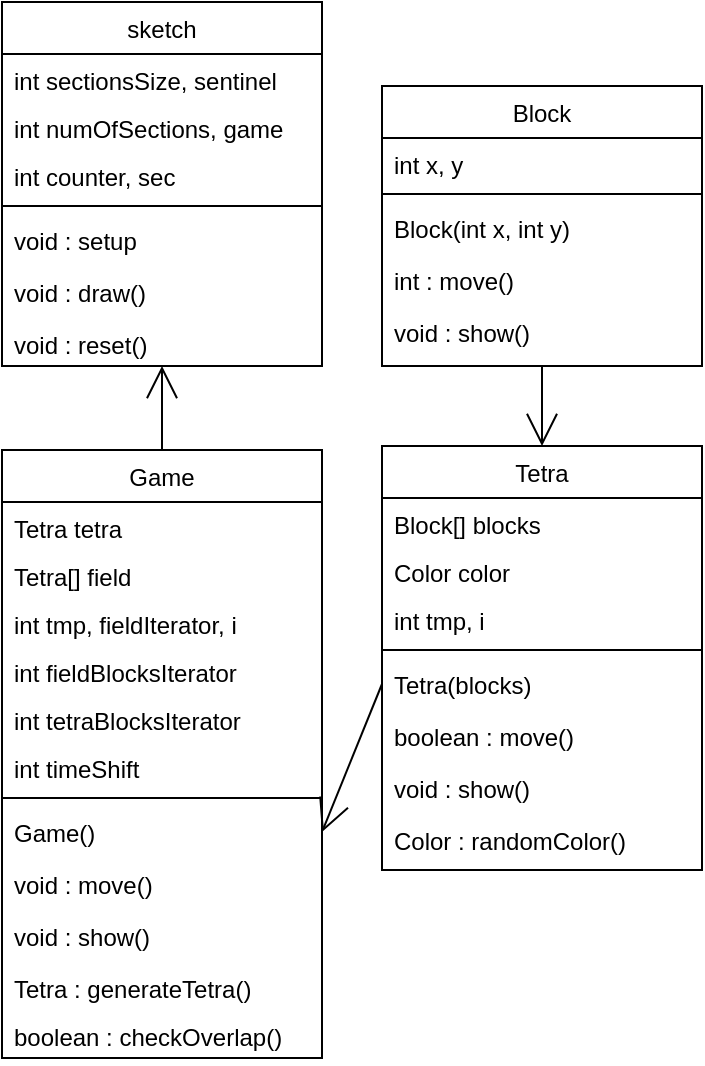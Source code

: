<mxfile version="17.4.0" type="device"><diagram id="C5RBs43oDa-KdzZeNtuy" name="Page-1"><mxGraphModel dx="1246" dy="1781" grid="1" gridSize="10" guides="1" tooltips="1" connect="1" arrows="1" fold="1" page="1" pageScale="1" pageWidth="827" pageHeight="1169" math="0" shadow="0"><root><mxCell id="WIyWlLk6GJQsqaUBKTNV-0"/><mxCell id="WIyWlLk6GJQsqaUBKTNV-1" parent="WIyWlLk6GJQsqaUBKTNV-0"/><mxCell id="nVktybwjmZ1dQK3KpEMk-74" style="edgeStyle=none;curved=1;rounded=0;orthogonalLoop=1;jettySize=auto;html=1;exitX=0.5;exitY=1;exitDx=0;exitDy=0;entryX=0.5;entryY=0;entryDx=0;entryDy=0;endArrow=open;startSize=14;endSize=14;sourcePerimeterSpacing=8;targetPerimeterSpacing=8;" edge="1" parent="WIyWlLk6GJQsqaUBKTNV-1" source="nVktybwjmZ1dQK3KpEMk-1" target="nVktybwjmZ1dQK3KpEMk-20"><mxGeometry relative="1" as="geometry"/></mxCell><mxCell id="nVktybwjmZ1dQK3KpEMk-1" value="Block" style="swimlane;fontStyle=0;align=center;verticalAlign=top;childLayout=stackLayout;horizontal=1;startSize=26;horizontalStack=0;resizeParent=1;resizeLast=0;collapsible=1;marginBottom=0;rounded=0;shadow=0;strokeWidth=1;" vertex="1" parent="WIyWlLk6GJQsqaUBKTNV-1"><mxGeometry x="350" y="-62" width="160" height="140" as="geometry"><mxRectangle x="550" y="140" width="160" height="26" as="alternateBounds"/></mxGeometry></mxCell><mxCell id="nVktybwjmZ1dQK3KpEMk-6" value="int x, y" style="text;align=left;verticalAlign=top;spacingLeft=4;spacingRight=4;overflow=hidden;rotatable=0;points=[[0,0.5],[1,0.5]];portConstraint=eastwest;rounded=0;shadow=0;html=0;" vertex="1" parent="nVktybwjmZ1dQK3KpEMk-1"><mxGeometry y="26" width="160" height="24" as="geometry"/></mxCell><mxCell id="nVktybwjmZ1dQK3KpEMk-7" value="" style="line;html=1;strokeWidth=1;align=left;verticalAlign=middle;spacingTop=-1;spacingLeft=3;spacingRight=3;rotatable=0;labelPosition=right;points=[];portConstraint=eastwest;" vertex="1" parent="nVktybwjmZ1dQK3KpEMk-1"><mxGeometry y="50" width="160" height="8" as="geometry"/></mxCell><mxCell id="nVktybwjmZ1dQK3KpEMk-8" value="Block(int x, int y)" style="text;align=left;verticalAlign=top;spacingLeft=4;spacingRight=4;overflow=hidden;rotatable=0;points=[[0,0.5],[1,0.5]];portConstraint=eastwest;" vertex="1" parent="nVktybwjmZ1dQK3KpEMk-1"><mxGeometry y="58" width="160" height="26" as="geometry"/></mxCell><mxCell id="nVktybwjmZ1dQK3KpEMk-9" value="int : move()" style="text;align=left;verticalAlign=top;spacingLeft=4;spacingRight=4;overflow=hidden;rotatable=0;points=[[0,0.5],[1,0.5]];portConstraint=eastwest;" vertex="1" parent="nVktybwjmZ1dQK3KpEMk-1"><mxGeometry y="84" width="160" height="26" as="geometry"/></mxCell><mxCell id="nVktybwjmZ1dQK3KpEMk-11" value="void : show()" style="text;align=left;verticalAlign=top;spacingLeft=4;spacingRight=4;overflow=hidden;rotatable=0;points=[[0,0.5],[1,0.5]];portConstraint=eastwest;" vertex="1" parent="nVktybwjmZ1dQK3KpEMk-1"><mxGeometry y="110" width="160" height="26" as="geometry"/></mxCell><mxCell id="nVktybwjmZ1dQK3KpEMk-20" value="Tetra" style="swimlane;fontStyle=0;align=center;verticalAlign=top;childLayout=stackLayout;horizontal=1;startSize=26;horizontalStack=0;resizeParent=1;resizeLast=0;collapsible=1;marginBottom=0;rounded=0;shadow=0;strokeWidth=1;hachureGap=4;" vertex="1" parent="WIyWlLk6GJQsqaUBKTNV-1"><mxGeometry x="350" y="118" width="160" height="212" as="geometry"><mxRectangle x="550" y="140" width="160" height="26" as="alternateBounds"/></mxGeometry></mxCell><mxCell id="nVktybwjmZ1dQK3KpEMk-21" value="Block[] blocks" style="text;align=left;verticalAlign=top;spacingLeft=4;spacingRight=4;overflow=hidden;rotatable=0;points=[[0,0.5],[1,0.5]];portConstraint=eastwest;rounded=0;shadow=0;html=0;" vertex="1" parent="nVktybwjmZ1dQK3KpEMk-20"><mxGeometry y="26" width="160" height="24" as="geometry"/></mxCell><mxCell id="nVktybwjmZ1dQK3KpEMk-22" value="Color color" style="text;align=left;verticalAlign=top;spacingLeft=4;spacingRight=4;overflow=hidden;rotatable=0;points=[[0,0.5],[1,0.5]];portConstraint=eastwest;rounded=0;shadow=0;html=0;" vertex="1" parent="nVktybwjmZ1dQK3KpEMk-20"><mxGeometry y="50" width="160" height="24" as="geometry"/></mxCell><mxCell id="nVktybwjmZ1dQK3KpEMk-29" value="int tmp, i" style="text;align=left;verticalAlign=top;spacingLeft=4;spacingRight=4;overflow=hidden;rotatable=0;points=[[0,0.5],[1,0.5]];portConstraint=eastwest;rounded=0;shadow=0;html=0;" vertex="1" parent="nVktybwjmZ1dQK3KpEMk-20"><mxGeometry y="74" width="160" height="24" as="geometry"/></mxCell><mxCell id="nVktybwjmZ1dQK3KpEMk-23" value="" style="line;html=1;strokeWidth=1;align=left;verticalAlign=middle;spacingTop=-1;spacingLeft=3;spacingRight=3;rotatable=0;labelPosition=right;points=[];portConstraint=eastwest;" vertex="1" parent="nVktybwjmZ1dQK3KpEMk-20"><mxGeometry y="98" width="160" height="8" as="geometry"/></mxCell><mxCell id="nVktybwjmZ1dQK3KpEMk-24" value="Tetra(blocks)" style="text;align=left;verticalAlign=top;spacingLeft=4;spacingRight=4;overflow=hidden;rotatable=0;points=[[0,0.5],[1,0.5]];portConstraint=eastwest;" vertex="1" parent="nVktybwjmZ1dQK3KpEMk-20"><mxGeometry y="106" width="160" height="26" as="geometry"/></mxCell><mxCell id="nVktybwjmZ1dQK3KpEMk-25" value="boolean : move()" style="text;align=left;verticalAlign=top;spacingLeft=4;spacingRight=4;overflow=hidden;rotatable=0;points=[[0,0.5],[1,0.5]];portConstraint=eastwest;" vertex="1" parent="nVktybwjmZ1dQK3KpEMk-20"><mxGeometry y="132" width="160" height="26" as="geometry"/></mxCell><mxCell id="nVktybwjmZ1dQK3KpEMk-26" value="void : show()" style="text;align=left;verticalAlign=top;spacingLeft=4;spacingRight=4;overflow=hidden;rotatable=0;points=[[0,0.5],[1,0.5]];portConstraint=eastwest;" vertex="1" parent="nVktybwjmZ1dQK3KpEMk-20"><mxGeometry y="158" width="160" height="26" as="geometry"/></mxCell><mxCell id="nVktybwjmZ1dQK3KpEMk-31" value="Color : randomColor()" style="text;align=left;verticalAlign=top;spacingLeft=4;spacingRight=4;overflow=hidden;rotatable=0;points=[[0,0.5],[1,0.5]];portConstraint=eastwest;rounded=0;shadow=0;html=0;" vertex="1" parent="nVktybwjmZ1dQK3KpEMk-20"><mxGeometry y="184" width="160" height="24" as="geometry"/></mxCell><mxCell id="nVktybwjmZ1dQK3KpEMk-75" style="edgeStyle=none;curved=1;rounded=0;orthogonalLoop=1;jettySize=auto;html=1;exitX=0.5;exitY=0;exitDx=0;exitDy=0;entryX=0.5;entryY=1;entryDx=0;entryDy=0;endArrow=open;startSize=14;endSize=14;sourcePerimeterSpacing=8;targetPerimeterSpacing=8;" edge="1" parent="WIyWlLk6GJQsqaUBKTNV-1" source="nVktybwjmZ1dQK3KpEMk-33" target="nVktybwjmZ1dQK3KpEMk-48"><mxGeometry relative="1" as="geometry"/></mxCell><mxCell id="nVktybwjmZ1dQK3KpEMk-33" value="Game" style="swimlane;fontStyle=0;align=center;verticalAlign=top;childLayout=stackLayout;horizontal=1;startSize=26;horizontalStack=0;resizeParent=1;resizeLast=0;collapsible=1;marginBottom=0;rounded=0;shadow=0;strokeWidth=1;hachureGap=4;" vertex="1" parent="WIyWlLk6GJQsqaUBKTNV-1"><mxGeometry x="160" y="120" width="160" height="304" as="geometry"><mxRectangle x="550" y="140" width="160" height="26" as="alternateBounds"/></mxGeometry></mxCell><mxCell id="nVktybwjmZ1dQK3KpEMk-34" value="Tetra tetra" style="text;align=left;verticalAlign=top;spacingLeft=4;spacingRight=4;overflow=hidden;rotatable=0;points=[[0,0.5],[1,0.5]];portConstraint=eastwest;rounded=0;shadow=0;html=0;" vertex="1" parent="nVktybwjmZ1dQK3KpEMk-33"><mxGeometry y="26" width="160" height="24" as="geometry"/></mxCell><mxCell id="nVktybwjmZ1dQK3KpEMk-77" value="Tetra[] field" style="text;align=left;verticalAlign=top;spacingLeft=4;spacingRight=4;overflow=hidden;rotatable=0;points=[[0,0.5],[1,0.5]];portConstraint=eastwest;rounded=0;shadow=0;html=0;" vertex="1" parent="nVktybwjmZ1dQK3KpEMk-33"><mxGeometry y="50" width="160" height="24" as="geometry"/></mxCell><mxCell id="nVktybwjmZ1dQK3KpEMk-36" value="int tmp, fieldIterator, i" style="text;align=left;verticalAlign=top;spacingLeft=4;spacingRight=4;overflow=hidden;rotatable=0;points=[[0,0.5],[1,0.5]];portConstraint=eastwest;rounded=0;shadow=0;html=0;" vertex="1" parent="nVktybwjmZ1dQK3KpEMk-33"><mxGeometry y="74" width="160" height="24" as="geometry"/></mxCell><mxCell id="nVktybwjmZ1dQK3KpEMk-78" value="int fieldBlocksIterator" style="text;align=left;verticalAlign=top;spacingLeft=4;spacingRight=4;overflow=hidden;rotatable=0;points=[[0,0.5],[1,0.5]];portConstraint=eastwest;rounded=0;shadow=0;html=0;" vertex="1" parent="nVktybwjmZ1dQK3KpEMk-33"><mxGeometry y="98" width="160" height="24" as="geometry"/></mxCell><mxCell id="nVktybwjmZ1dQK3KpEMk-79" value="int tetraBlocksIterator" style="text;align=left;verticalAlign=top;spacingLeft=4;spacingRight=4;overflow=hidden;rotatable=0;points=[[0,0.5],[1,0.5]];portConstraint=eastwest;rounded=0;shadow=0;html=0;" vertex="1" parent="nVktybwjmZ1dQK3KpEMk-33"><mxGeometry y="122" width="160" height="24" as="geometry"/></mxCell><mxCell id="nVktybwjmZ1dQK3KpEMk-82" value="int timeShift" style="text;align=left;verticalAlign=top;spacingLeft=4;spacingRight=4;overflow=hidden;rotatable=0;points=[[0,0.5],[1,0.5]];portConstraint=eastwest;rounded=0;shadow=0;html=0;" vertex="1" parent="nVktybwjmZ1dQK3KpEMk-33"><mxGeometry y="146" width="160" height="24" as="geometry"/></mxCell><mxCell id="nVktybwjmZ1dQK3KpEMk-38" value="" style="line;html=1;strokeWidth=1;align=left;verticalAlign=middle;spacingTop=-1;spacingLeft=3;spacingRight=3;rotatable=0;labelPosition=right;points=[];portConstraint=eastwest;" vertex="1" parent="nVktybwjmZ1dQK3KpEMk-33"><mxGeometry y="170" width="160" height="8" as="geometry"/></mxCell><mxCell id="nVktybwjmZ1dQK3KpEMk-39" value="Game()" style="text;align=left;verticalAlign=top;spacingLeft=4;spacingRight=4;overflow=hidden;rotatable=0;points=[[0,0.5],[1,0.5]];portConstraint=eastwest;" vertex="1" parent="nVktybwjmZ1dQK3KpEMk-33"><mxGeometry y="178" width="160" height="26" as="geometry"/></mxCell><mxCell id="nVktybwjmZ1dQK3KpEMk-40" value="void : move()" style="text;align=left;verticalAlign=top;spacingLeft=4;spacingRight=4;overflow=hidden;rotatable=0;points=[[0,0.5],[1,0.5]];portConstraint=eastwest;" vertex="1" parent="nVktybwjmZ1dQK3KpEMk-33"><mxGeometry y="204" width="160" height="26" as="geometry"/></mxCell><mxCell id="nVktybwjmZ1dQK3KpEMk-41" value="void : show()" style="text;align=left;verticalAlign=top;spacingLeft=4;spacingRight=4;overflow=hidden;rotatable=0;points=[[0,0.5],[1,0.5]];portConstraint=eastwest;" vertex="1" parent="nVktybwjmZ1dQK3KpEMk-33"><mxGeometry y="230" width="160" height="26" as="geometry"/></mxCell><mxCell id="nVktybwjmZ1dQK3KpEMk-42" value="Tetra : generateTetra()" style="text;align=left;verticalAlign=top;spacingLeft=4;spacingRight=4;overflow=hidden;rotatable=0;points=[[0,0.5],[1,0.5]];portConstraint=eastwest;rounded=0;shadow=0;html=0;" vertex="1" parent="nVktybwjmZ1dQK3KpEMk-33"><mxGeometry y="256" width="160" height="24" as="geometry"/></mxCell><mxCell id="nVktybwjmZ1dQK3KpEMk-46" value="boolean : checkOverlap()" style="text;align=left;verticalAlign=top;spacingLeft=4;spacingRight=4;overflow=hidden;rotatable=0;points=[[0,0.5],[1,0.5]];portConstraint=eastwest;rounded=0;shadow=0;html=0;" vertex="1" parent="nVktybwjmZ1dQK3KpEMk-33"><mxGeometry y="280" width="160" height="24" as="geometry"/></mxCell><mxCell id="nVktybwjmZ1dQK3KpEMk-48" value="sketch" style="swimlane;fontStyle=0;align=center;verticalAlign=top;childLayout=stackLayout;horizontal=1;startSize=26;horizontalStack=0;resizeParent=1;resizeLast=0;collapsible=1;marginBottom=0;rounded=0;shadow=0;strokeWidth=1;hachureGap=4;" vertex="1" parent="WIyWlLk6GJQsqaUBKTNV-1"><mxGeometry x="160" y="-104" width="160" height="182" as="geometry"><mxRectangle x="550" y="140" width="160" height="26" as="alternateBounds"/></mxGeometry></mxCell><mxCell id="nVktybwjmZ1dQK3KpEMk-49" value="int sectionsSize, sentinel" style="text;align=left;verticalAlign=top;spacingLeft=4;spacingRight=4;overflow=hidden;rotatable=0;points=[[0,0.5],[1,0.5]];portConstraint=eastwest;rounded=0;shadow=0;html=0;" vertex="1" parent="nVktybwjmZ1dQK3KpEMk-48"><mxGeometry y="26" width="160" height="24" as="geometry"/></mxCell><mxCell id="nVktybwjmZ1dQK3KpEMk-80" value="int numOfSections, game" style="text;align=left;verticalAlign=top;spacingLeft=4;spacingRight=4;overflow=hidden;rotatable=0;points=[[0,0.5],[1,0.5]];portConstraint=eastwest;rounded=0;shadow=0;html=0;" vertex="1" parent="nVktybwjmZ1dQK3KpEMk-48"><mxGeometry y="50" width="160" height="24" as="geometry"/></mxCell><mxCell id="nVktybwjmZ1dQK3KpEMk-81" value="int counter, sec" style="text;align=left;verticalAlign=top;spacingLeft=4;spacingRight=4;overflow=hidden;rotatable=0;points=[[0,0.5],[1,0.5]];portConstraint=eastwest;rounded=0;shadow=0;html=0;" vertex="1" parent="nVktybwjmZ1dQK3KpEMk-48"><mxGeometry y="74" width="160" height="24" as="geometry"/></mxCell><mxCell id="nVktybwjmZ1dQK3KpEMk-51" value="" style="line;html=1;strokeWidth=1;align=left;verticalAlign=middle;spacingTop=-1;spacingLeft=3;spacingRight=3;rotatable=0;labelPosition=right;points=[];portConstraint=eastwest;" vertex="1" parent="nVktybwjmZ1dQK3KpEMk-48"><mxGeometry y="98" width="160" height="8" as="geometry"/></mxCell><mxCell id="nVktybwjmZ1dQK3KpEMk-53" value="void : setup" style="text;align=left;verticalAlign=top;spacingLeft=4;spacingRight=4;overflow=hidden;rotatable=0;points=[[0,0.5],[1,0.5]];portConstraint=eastwest;" vertex="1" parent="nVktybwjmZ1dQK3KpEMk-48"><mxGeometry y="106" width="160" height="26" as="geometry"/></mxCell><mxCell id="nVktybwjmZ1dQK3KpEMk-54" value="void : draw()" style="text;align=left;verticalAlign=top;spacingLeft=4;spacingRight=4;overflow=hidden;rotatable=0;points=[[0,0.5],[1,0.5]];portConstraint=eastwest;" vertex="1" parent="nVktybwjmZ1dQK3KpEMk-48"><mxGeometry y="132" width="160" height="26" as="geometry"/></mxCell><mxCell id="nVktybwjmZ1dQK3KpEMk-83" value="void : reset()" style="text;align=left;verticalAlign=top;spacingLeft=4;spacingRight=4;overflow=hidden;rotatable=0;points=[[0,0.5],[1,0.5]];portConstraint=eastwest;rounded=0;shadow=0;html=0;" vertex="1" parent="nVktybwjmZ1dQK3KpEMk-48"><mxGeometry y="158" width="160" height="24" as="geometry"/></mxCell><mxCell id="nVktybwjmZ1dQK3KpEMk-76" style="edgeStyle=none;curved=1;rounded=0;orthogonalLoop=1;jettySize=auto;html=1;exitX=0;exitY=0.5;exitDx=0;exitDy=0;entryX=1;entryY=0.5;entryDx=0;entryDy=0;endArrow=open;startSize=14;endSize=14;sourcePerimeterSpacing=8;targetPerimeterSpacing=8;" edge="1" parent="WIyWlLk6GJQsqaUBKTNV-1" source="nVktybwjmZ1dQK3KpEMk-24" target="nVktybwjmZ1dQK3KpEMk-39"><mxGeometry relative="1" as="geometry"/></mxCell></root></mxGraphModel></diagram></mxfile>